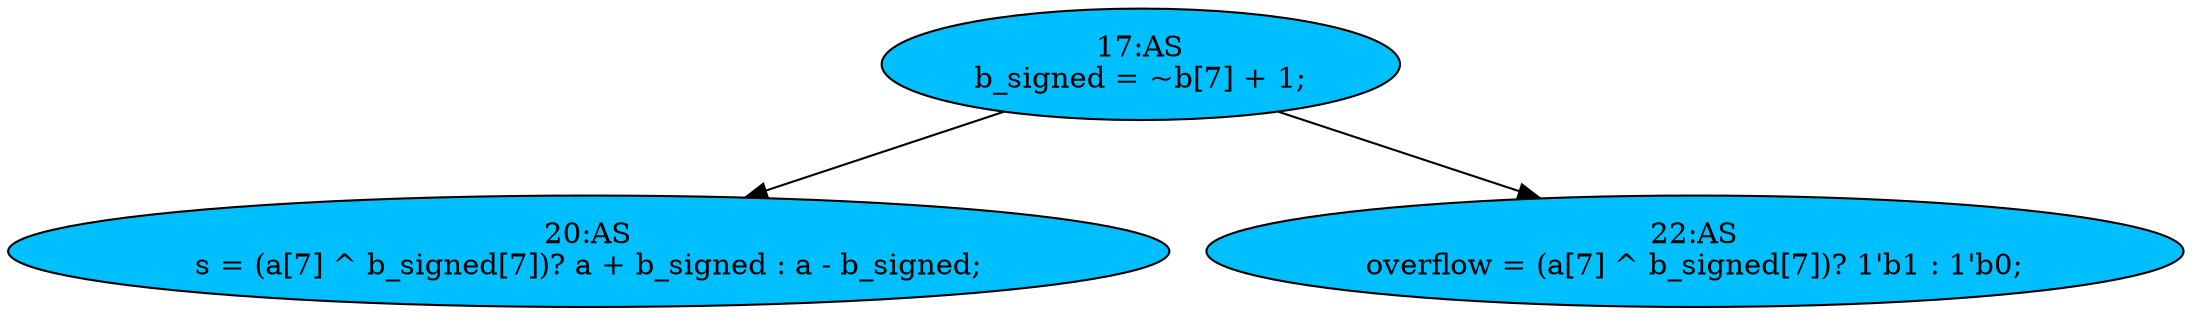 strict digraph "compose( ,  )" {
	node [label="\N"];
	"17:AS"	[ast="<pyverilog.vparser.ast.Assign object at 0x7fb6adf647d0>",
		def_var="['b_signed']",
		fillcolor=deepskyblue,
		label="17:AS
b_signed = ~b[7] + 1;",
		statements="[]",
		style=filled,
		typ=Assign,
		use_var="['b']"];
	"20:AS"	[ast="<pyverilog.vparser.ast.Assign object at 0x7fb6adf72490>",
		def_var="['s']",
		fillcolor=deepskyblue,
		label="20:AS
s = (a[7] ^ b_signed[7])? a + b_signed : a - b_signed;",
		statements="[]",
		style=filled,
		typ=Assign,
		use_var="['a', 'b_signed', 'a', 'b_signed', 'a', 'b_signed']"];
	"17:AS" -> "20:AS";
	"22:AS"	[ast="<pyverilog.vparser.ast.Assign object at 0x7fb6adf67490>",
		def_var="['overflow']",
		fillcolor=deepskyblue,
		label="22:AS
overflow = (a[7] ^ b_signed[7])? 1'b1 : 1'b0;",
		statements="[]",
		style=filled,
		typ=Assign,
		use_var="['a', 'b_signed']"];
	"17:AS" -> "22:AS";
}
